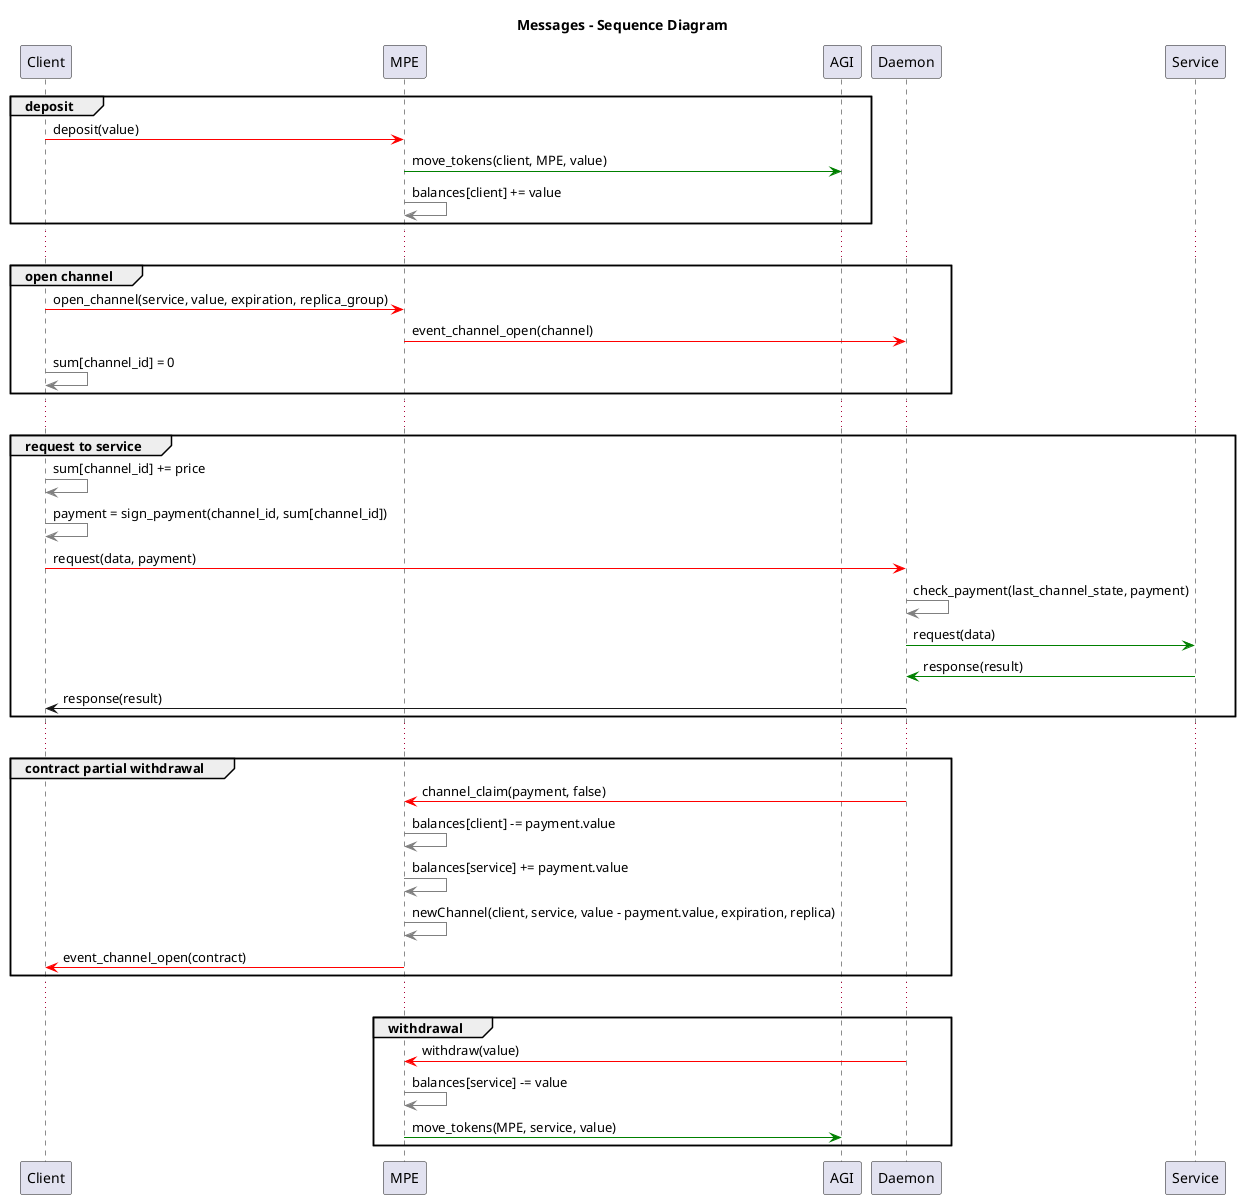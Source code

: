 ' https://www.planttext.com/?text=bLJ1JiCm3BtdAooujAARE2CDWG0X3aX87AUfCgdf8jAa9Ea6Vq-w9btNZGqkLPiyFp-_shwn3erhAicO4quId3sJjLYIXGcyqcT3YXFS2omDLcUCbKOtDHHKQoiSkvE2b8F9_DnGiRY6vvS7k8gtoGfbGobh3psYD4JAOsuVdpocqYlAdVuWPHE-OSdQw0p6GVZTyxwXHA_6phk01LpCEZWZLR3fT1hKwPeKy2KgHV8NYIqa3v34aba9JY5t1lHL2uDEQ9M1eLeAZlc6kPVLKTqZLLfvDbhv594kRxcJy94EyeTQmi4LsAQQnnXHB606bwD2JEk_TU0q18t_eFFcrEPuI8tVLVis0ojAbOVFPCkIZLdJFJzx4uBOf427MQHEMRZVPky3-9BuHvzKejrQw9lIqIyaNHUzTdwCygOidW-W0uMsrifIubyQEQ0TMBA7sVqZN2jda3ilpJY14jR2BGk3QvG3aSDEYoLnYQ9AGaKPlAEqVstpoImwCUtQ_MXKw9Ik0Kw6ALhVXJ68OxWx3duDxB0S78_HOFHk7XgCuE3OsPD6Hi3UMZbgmYIkY9DRQBDzTcllDB8R__GRyWS0

@startuml

title "Messages - Sequence Diagram"

group deposit
Client -[#red]> MPE : deposit(value)
MPE -[#green]> AGI : move_tokens(client, MPE, value)
MPE -[#gray]> MPE : balances[client] += value
end
...
group open channel
Client -[#red]> MPE : open_channel(service, value, expiration, replica_group)
MPE -[#red]> Daemon : event_channel_open(channel)
Client -[#gray]> Client : sum[channel_id] = 0
end
...
group request to service
Client -[#gray]> Client : sum[channel_id] += price
Client -[#gray]> Client : payment = sign_payment(channel_id, sum[channel_id])
Client -[#red]> Daemon : request(data, payment)
Daemon -[#gray]> Daemon : check_payment(last_channel_state, payment)
Daemon -[#green]> Service : request(data)
Service -[#green]> Daemon : response(result)
Daemon -> Client : response(result)
end
...
group contract partial withdrawal
Daemon -[#red]> MPE : channel_claim(payment, false)
MPE -[#gray]> MPE : balances[client] -= payment.value
MPE -[#gray]> MPE : balances[service] += payment.value
MPE -[#gray]> MPE : newChannel(client, service, value - payment.value, expiration, replica)
MPE -[#red]> Client : event_channel_open(contract)
end
...
group withdrawal
Daemon -[#red]> MPE : withdraw(value)
MPE -[#gray]> MPE : balances[service] -= value
MPE -[#green]> AGI : move_tokens(MPE, service, value)
end

@enduml

